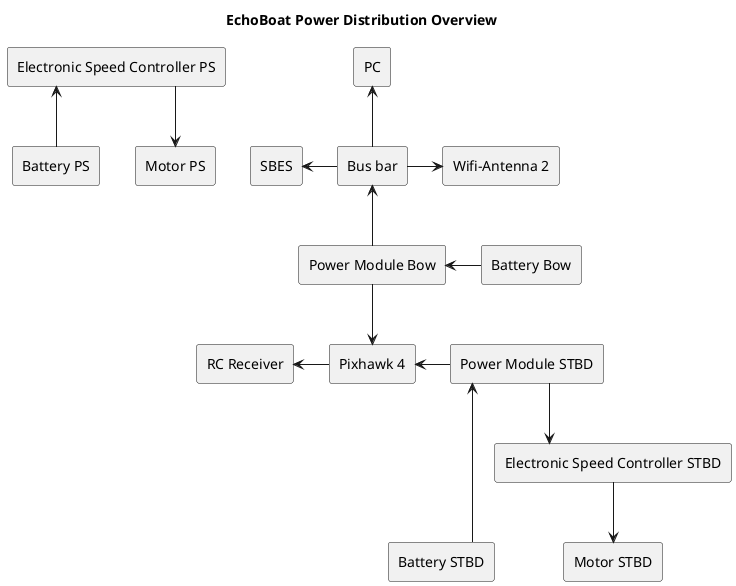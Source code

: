@startuml
title "EchoBoat Power Distribution Overview"
skinparam componentStyle rectangle
skinparam linetype ortho

component "Pixhawk 4" as PH
component "PC"
component "SBES"
' component "IMU"
' component "LIDAR"
' component "GNSS 2" as GNSS2
component "Power Module STBD" as PMstbd
component "Power Module Bow" as PMbow
component "Bus bar" as Busbar

component "Battery PS"
component "Battery STBD"
component "Battery Bow"

together {
component "Electronic Speed Controller PS" as ESCps
component "Electronic Speed Controller STBD" as ESCstbd
}

component "Motor PS"
component "Motor STBD"
component "RC Receiver" as RCtrans

component "Wifi-Antenna 2" as Wifi2

PH -l-> RCtrans

[Battery Bow] -l-> PMbow

PMbow -up-> Busbar
PMbow -down-> PH

Busbar -u-> PC
Busbar -l-> SBES
Busbar -r-> Wifi2

' Busbar .> LIDAR
' Busbar .> GNSS2
' Busbar .> IMU

PMstbd -left-> PH


[Battery STBD] --up-> PMstbd
[Battery PS] -up-> ESCps
[PMstbd] --> ESCstbd

ESCps -down-> [Motor PS]
ESCstbd -down-> [Motor STBD]

' hide @unlinked
@enduml